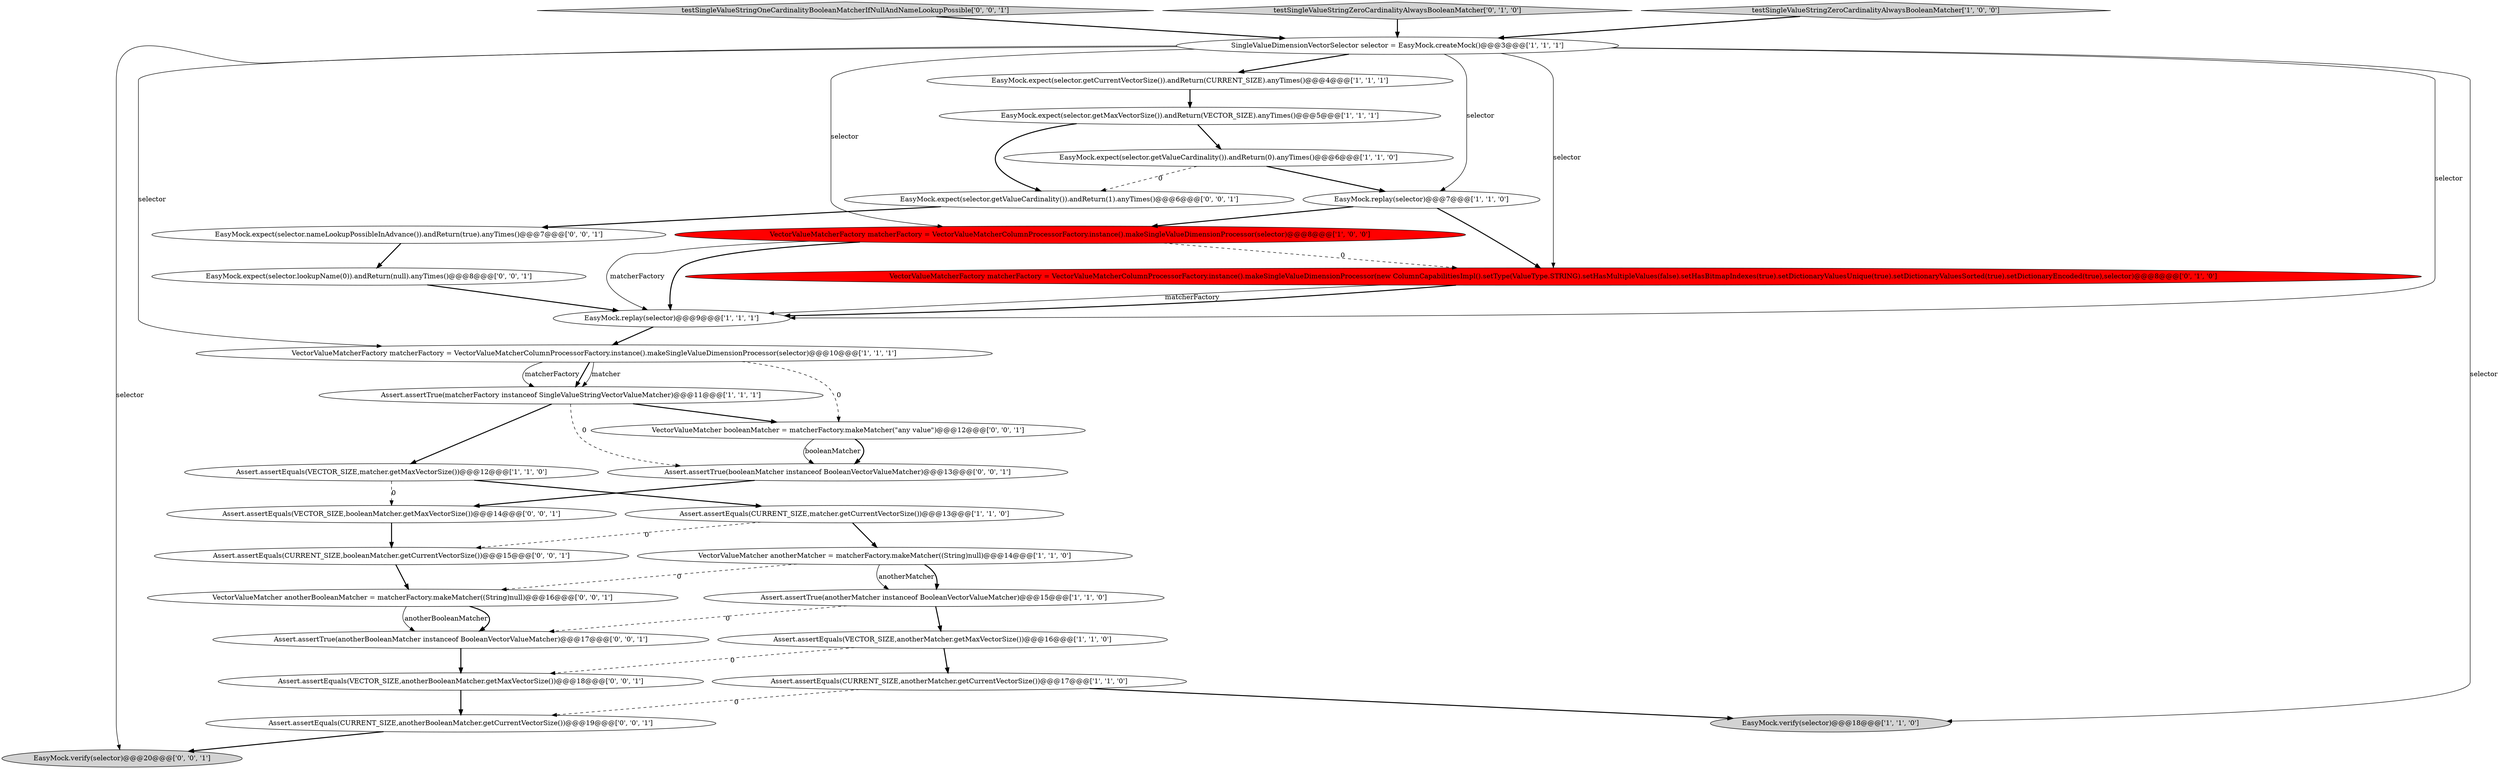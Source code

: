 digraph {
15 [style = filled, label = "Assert.assertTrue(matcherFactory instanceof SingleValueStringVectorValueMatcher)@@@11@@@['1', '1', '1']", fillcolor = white, shape = ellipse image = "AAA0AAABBB1BBB"];
2 [style = filled, label = "EasyMock.expect(selector.getMaxVectorSize()).andReturn(VECTOR_SIZE).anyTimes()@@@5@@@['1', '1', '1']", fillcolor = white, shape = ellipse image = "AAA0AAABBB1BBB"];
24 [style = filled, label = "testSingleValueStringOneCardinalityBooleanMatcherIfNullAndNameLookupPossible['0', '0', '1']", fillcolor = lightgray, shape = diamond image = "AAA0AAABBB3BBB"];
7 [style = filled, label = "EasyMock.expect(selector.getValueCardinality()).andReturn(0).anyTimes()@@@6@@@['1', '1', '0']", fillcolor = white, shape = ellipse image = "AAA0AAABBB1BBB"];
22 [style = filled, label = "VectorValueMatcher anotherBooleanMatcher = matcherFactory.makeMatcher((String)null)@@@16@@@['0', '0', '1']", fillcolor = white, shape = ellipse image = "AAA0AAABBB3BBB"];
18 [style = filled, label = "testSingleValueStringZeroCardinalityAlwaysBooleanMatcher['0', '1', '0']", fillcolor = lightgray, shape = diamond image = "AAA0AAABBB2BBB"];
10 [style = filled, label = "VectorValueMatcherFactory matcherFactory = VectorValueMatcherColumnProcessorFactory.instance().makeSingleValueDimensionProcessor(selector)@@@8@@@['1', '0', '0']", fillcolor = red, shape = ellipse image = "AAA1AAABBB1BBB"];
26 [style = filled, label = "EasyMock.verify(selector)@@@20@@@['0', '0', '1']", fillcolor = lightgray, shape = ellipse image = "AAA0AAABBB3BBB"];
20 [style = filled, label = "Assert.assertEquals(VECTOR_SIZE,booleanMatcher.getMaxVectorSize())@@@14@@@['0', '0', '1']", fillcolor = white, shape = ellipse image = "AAA0AAABBB3BBB"];
17 [style = filled, label = "VectorValueMatcherFactory matcherFactory = VectorValueMatcherColumnProcessorFactory.instance().makeSingleValueDimensionProcessor(new ColumnCapabilitiesImpl().setType(ValueType.STRING).setHasMultipleValues(false).setHasBitmapIndexes(true).setDictionaryValuesUnique(true).setDictionaryValuesSorted(true).setDictionaryEncoded(true),selector)@@@8@@@['0', '1', '0']", fillcolor = red, shape = ellipse image = "AAA1AAABBB2BBB"];
9 [style = filled, label = "Assert.assertEquals(CURRENT_SIZE,matcher.getCurrentVectorSize())@@@13@@@['1', '1', '0']", fillcolor = white, shape = ellipse image = "AAA0AAABBB1BBB"];
28 [style = filled, label = "Assert.assertEquals(CURRENT_SIZE,booleanMatcher.getCurrentVectorSize())@@@15@@@['0', '0', '1']", fillcolor = white, shape = ellipse image = "AAA0AAABBB3BBB"];
19 [style = filled, label = "Assert.assertTrue(anotherBooleanMatcher instanceof BooleanVectorValueMatcher)@@@17@@@['0', '0', '1']", fillcolor = white, shape = ellipse image = "AAA0AAABBB3BBB"];
16 [style = filled, label = "testSingleValueStringZeroCardinalityAlwaysBooleanMatcher['1', '0', '0']", fillcolor = lightgray, shape = diamond image = "AAA0AAABBB1BBB"];
23 [style = filled, label = "Assert.assertTrue(booleanMatcher instanceof BooleanVectorValueMatcher)@@@13@@@['0', '0', '1']", fillcolor = white, shape = ellipse image = "AAA0AAABBB3BBB"];
1 [style = filled, label = "EasyMock.expect(selector.getCurrentVectorSize()).andReturn(CURRENT_SIZE).anyTimes()@@@4@@@['1', '1', '1']", fillcolor = white, shape = ellipse image = "AAA0AAABBB1BBB"];
11 [style = filled, label = "VectorValueMatcherFactory matcherFactory = VectorValueMatcherColumnProcessorFactory.instance().makeSingleValueDimensionProcessor(selector)@@@10@@@['1', '1', '1']", fillcolor = white, shape = ellipse image = "AAA0AAABBB1BBB"];
30 [style = filled, label = "EasyMock.expect(selector.getValueCardinality()).andReturn(1).anyTimes()@@@6@@@['0', '0', '1']", fillcolor = white, shape = ellipse image = "AAA0AAABBB3BBB"];
27 [style = filled, label = "Assert.assertEquals(VECTOR_SIZE,anotherBooleanMatcher.getMaxVectorSize())@@@18@@@['0', '0', '1']", fillcolor = white, shape = ellipse image = "AAA0AAABBB3BBB"];
29 [style = filled, label = "EasyMock.expect(selector.nameLookupPossibleInAdvance()).andReturn(true).anyTimes()@@@7@@@['0', '0', '1']", fillcolor = white, shape = ellipse image = "AAA0AAABBB3BBB"];
3 [style = filled, label = "SingleValueDimensionVectorSelector selector = EasyMock.createMock()@@@3@@@['1', '1', '1']", fillcolor = white, shape = ellipse image = "AAA0AAABBB1BBB"];
31 [style = filled, label = "VectorValueMatcher booleanMatcher = matcherFactory.makeMatcher(\"any value\")@@@12@@@['0', '0', '1']", fillcolor = white, shape = ellipse image = "AAA0AAABBB3BBB"];
13 [style = filled, label = "Assert.assertEquals(CURRENT_SIZE,anotherMatcher.getCurrentVectorSize())@@@17@@@['1', '1', '0']", fillcolor = white, shape = ellipse image = "AAA0AAABBB1BBB"];
4 [style = filled, label = "EasyMock.replay(selector)@@@9@@@['1', '1', '1']", fillcolor = white, shape = ellipse image = "AAA0AAABBB1BBB"];
21 [style = filled, label = "EasyMock.expect(selector.lookupName(0)).andReturn(null).anyTimes()@@@8@@@['0', '0', '1']", fillcolor = white, shape = ellipse image = "AAA0AAABBB3BBB"];
0 [style = filled, label = "EasyMock.replay(selector)@@@7@@@['1', '1', '0']", fillcolor = white, shape = ellipse image = "AAA0AAABBB1BBB"];
12 [style = filled, label = "VectorValueMatcher anotherMatcher = matcherFactory.makeMatcher((String)null)@@@14@@@['1', '1', '0']", fillcolor = white, shape = ellipse image = "AAA0AAABBB1BBB"];
25 [style = filled, label = "Assert.assertEquals(CURRENT_SIZE,anotherBooleanMatcher.getCurrentVectorSize())@@@19@@@['0', '0', '1']", fillcolor = white, shape = ellipse image = "AAA0AAABBB3BBB"];
8 [style = filled, label = "Assert.assertEquals(VECTOR_SIZE,anotherMatcher.getMaxVectorSize())@@@16@@@['1', '1', '0']", fillcolor = white, shape = ellipse image = "AAA0AAABBB1BBB"];
5 [style = filled, label = "Assert.assertEquals(VECTOR_SIZE,matcher.getMaxVectorSize())@@@12@@@['1', '1', '0']", fillcolor = white, shape = ellipse image = "AAA0AAABBB1BBB"];
6 [style = filled, label = "EasyMock.verify(selector)@@@18@@@['1', '1', '0']", fillcolor = lightgray, shape = ellipse image = "AAA0AAABBB1BBB"];
14 [style = filled, label = "Assert.assertTrue(anotherMatcher instanceof BooleanVectorValueMatcher)@@@15@@@['1', '1', '0']", fillcolor = white, shape = ellipse image = "AAA0AAABBB1BBB"];
16->3 [style = bold, label=""];
18->3 [style = bold, label=""];
3->10 [style = solid, label="selector"];
23->20 [style = bold, label=""];
3->4 [style = solid, label="selector"];
15->23 [style = dashed, label="0"];
31->23 [style = bold, label=""];
22->19 [style = solid, label="anotherBooleanMatcher"];
3->1 [style = bold, label=""];
5->9 [style = bold, label=""];
22->19 [style = bold, label=""];
3->11 [style = solid, label="selector"];
0->17 [style = bold, label=""];
12->14 [style = solid, label="anotherMatcher"];
9->28 [style = dashed, label="0"];
20->28 [style = bold, label=""];
3->17 [style = solid, label="selector"];
31->23 [style = solid, label="booleanMatcher"];
7->0 [style = bold, label=""];
13->25 [style = dashed, label="0"];
11->15 [style = solid, label="matcherFactory"];
30->29 [style = bold, label=""];
29->21 [style = bold, label=""];
15->5 [style = bold, label=""];
11->15 [style = bold, label=""];
5->20 [style = dashed, label="0"];
10->4 [style = solid, label="matcherFactory"];
0->10 [style = bold, label=""];
17->4 [style = solid, label="matcherFactory"];
15->31 [style = bold, label=""];
11->31 [style = dashed, label="0"];
11->15 [style = solid, label="matcher"];
19->27 [style = bold, label=""];
7->30 [style = dashed, label="0"];
25->26 [style = bold, label=""];
3->0 [style = solid, label="selector"];
12->14 [style = bold, label=""];
3->26 [style = solid, label="selector"];
10->17 [style = dashed, label="0"];
10->4 [style = bold, label=""];
12->22 [style = dashed, label="0"];
8->27 [style = dashed, label="0"];
14->19 [style = dashed, label="0"];
1->2 [style = bold, label=""];
14->8 [style = bold, label=""];
9->12 [style = bold, label=""];
3->6 [style = solid, label="selector"];
2->7 [style = bold, label=""];
13->6 [style = bold, label=""];
2->30 [style = bold, label=""];
4->11 [style = bold, label=""];
27->25 [style = bold, label=""];
24->3 [style = bold, label=""];
17->4 [style = bold, label=""];
28->22 [style = bold, label=""];
8->13 [style = bold, label=""];
21->4 [style = bold, label=""];
}
